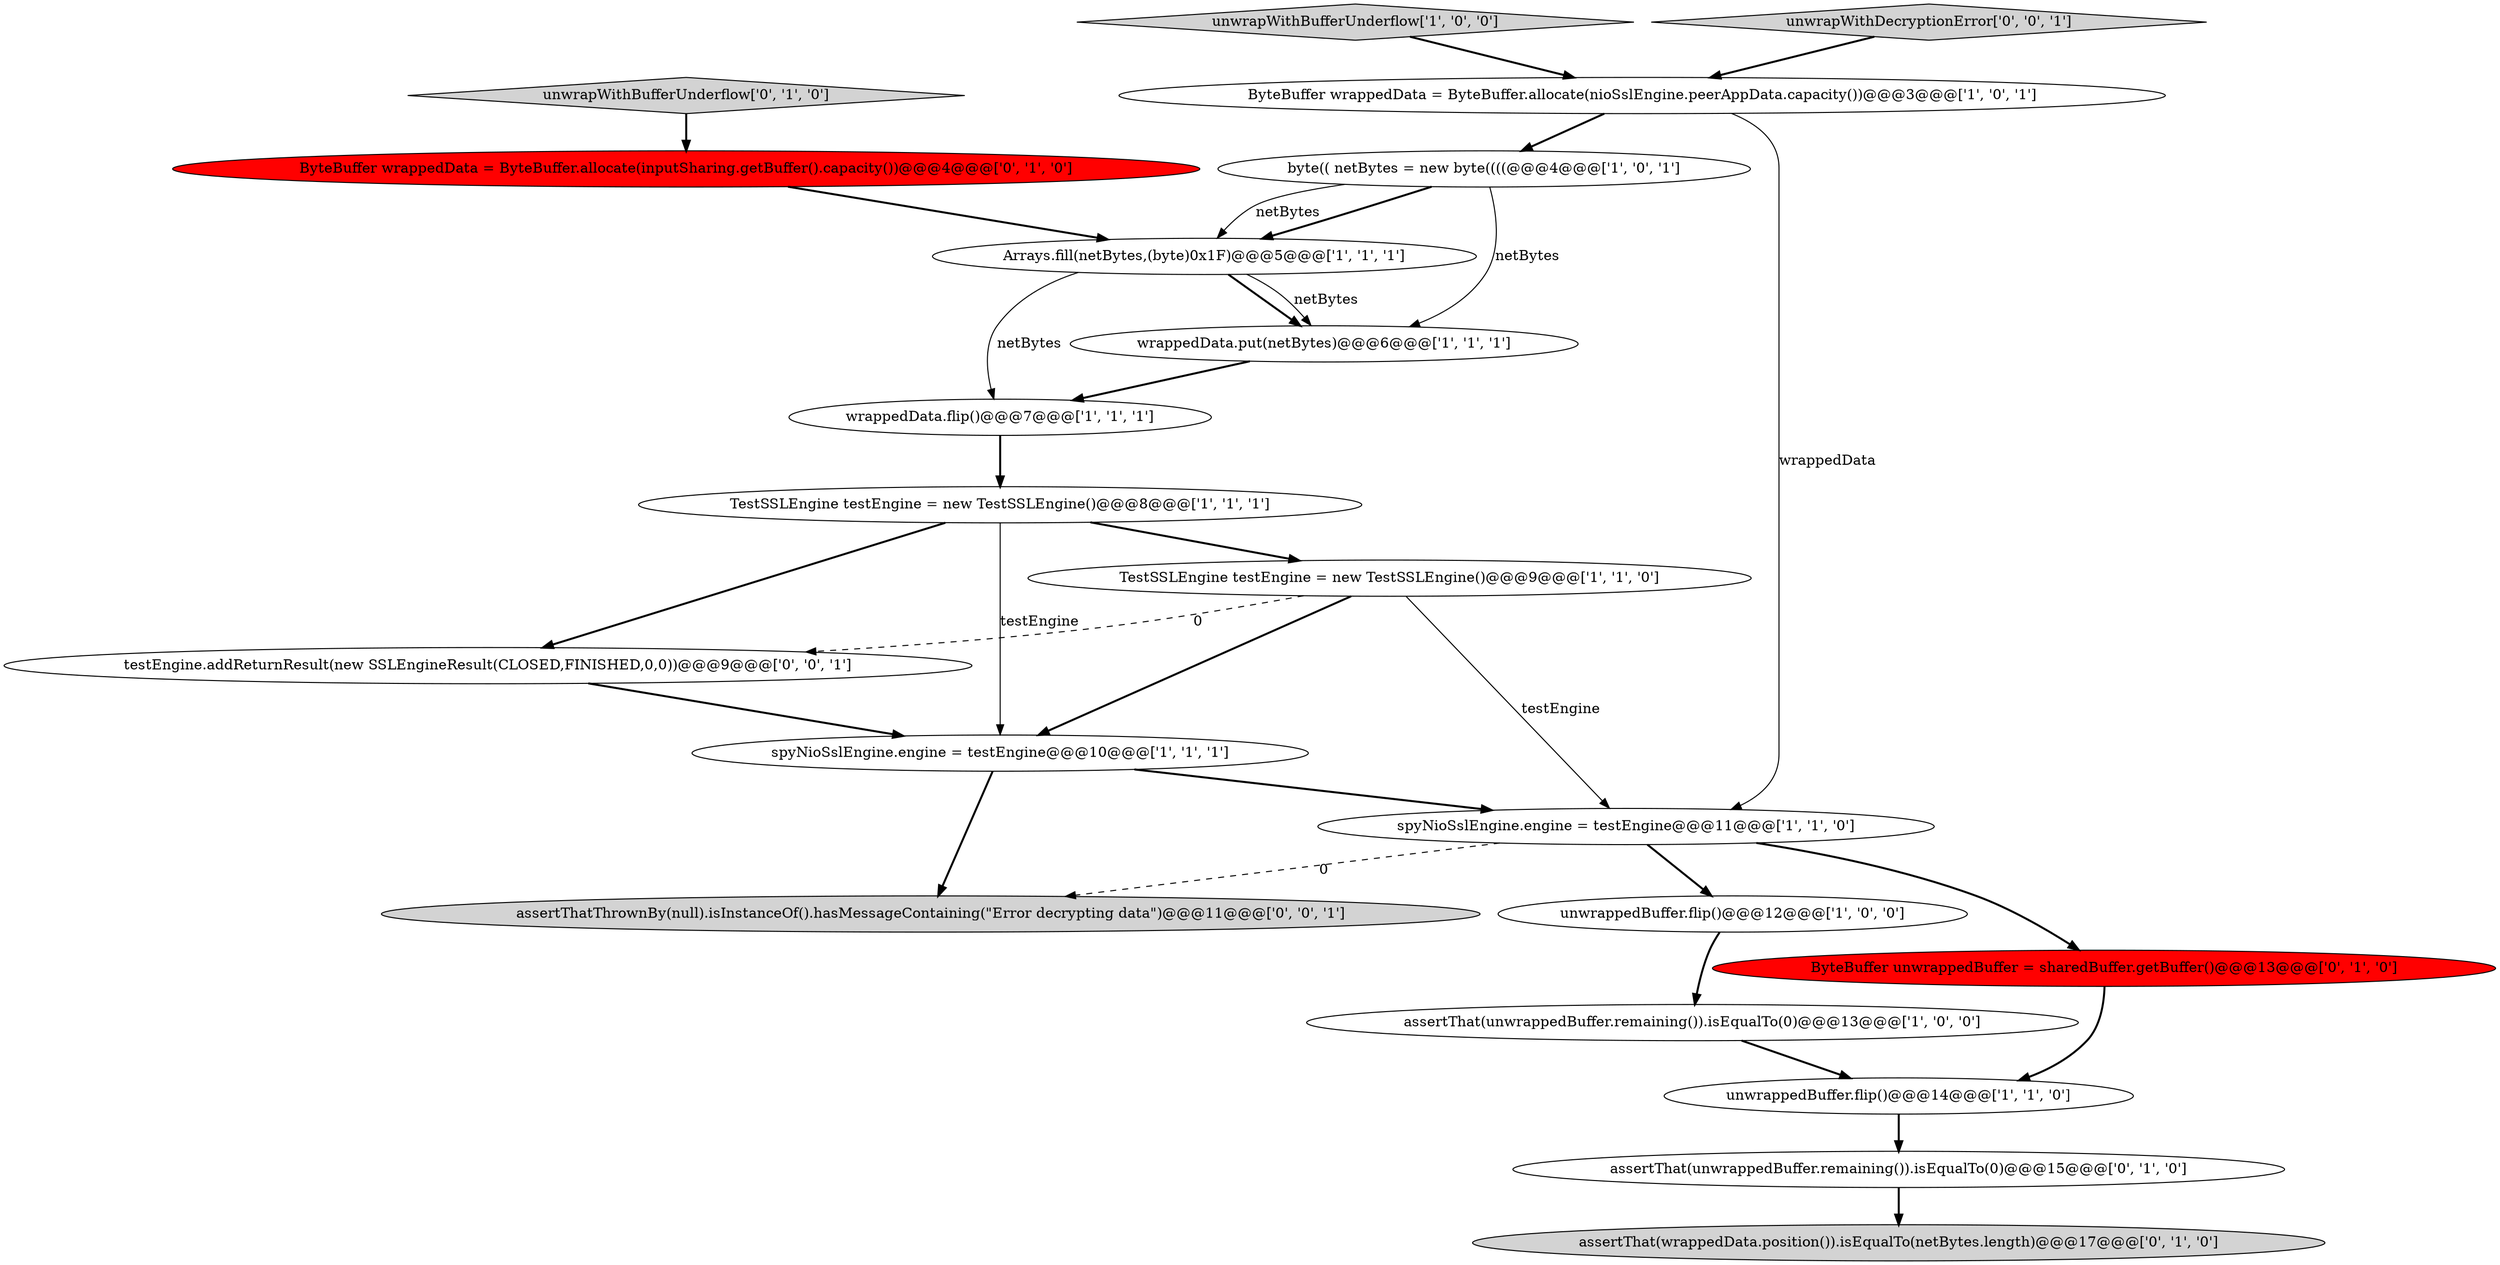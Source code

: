 digraph {
7 [style = filled, label = "byte(( netBytes = new byte((((@@@4@@@['1', '0', '1']", fillcolor = white, shape = ellipse image = "AAA0AAABBB1BBB"];
10 [style = filled, label = "spyNioSslEngine.engine = testEngine@@@11@@@['1', '1', '0']", fillcolor = white, shape = ellipse image = "AAA0AAABBB1BBB"];
5 [style = filled, label = "TestSSLEngine testEngine = new TestSSLEngine()@@@8@@@['1', '1', '1']", fillcolor = white, shape = ellipse image = "AAA0AAABBB1BBB"];
9 [style = filled, label = "unwrappedBuffer.flip()@@@12@@@['1', '0', '0']", fillcolor = white, shape = ellipse image = "AAA0AAABBB1BBB"];
13 [style = filled, label = "assertThat(unwrappedBuffer.remaining()).isEqualTo(0)@@@15@@@['0', '1', '0']", fillcolor = white, shape = ellipse image = "AAA0AAABBB2BBB"];
0 [style = filled, label = "wrappedData.flip()@@@7@@@['1', '1', '1']", fillcolor = white, shape = ellipse image = "AAA0AAABBB1BBB"];
16 [style = filled, label = "unwrapWithBufferUnderflow['0', '1', '0']", fillcolor = lightgray, shape = diamond image = "AAA0AAABBB2BBB"];
11 [style = filled, label = "Arrays.fill(netBytes,(byte)0x1F)@@@5@@@['1', '1', '1']", fillcolor = white, shape = ellipse image = "AAA0AAABBB1BBB"];
2 [style = filled, label = "spyNioSslEngine.engine = testEngine@@@10@@@['1', '1', '1']", fillcolor = white, shape = ellipse image = "AAA0AAABBB1BBB"];
1 [style = filled, label = "unwrapWithBufferUnderflow['1', '0', '0']", fillcolor = lightgray, shape = diamond image = "AAA0AAABBB1BBB"];
12 [style = filled, label = "TestSSLEngine testEngine = new TestSSLEngine()@@@9@@@['1', '1', '0']", fillcolor = white, shape = ellipse image = "AAA0AAABBB1BBB"];
15 [style = filled, label = "ByteBuffer unwrappedBuffer = sharedBuffer.getBuffer()@@@13@@@['0', '1', '0']", fillcolor = red, shape = ellipse image = "AAA1AAABBB2BBB"];
8 [style = filled, label = "unwrappedBuffer.flip()@@@14@@@['1', '1', '0']", fillcolor = white, shape = ellipse image = "AAA0AAABBB1BBB"];
3 [style = filled, label = "ByteBuffer wrappedData = ByteBuffer.allocate(nioSslEngine.peerAppData.capacity())@@@3@@@['1', '0', '1']", fillcolor = white, shape = ellipse image = "AAA0AAABBB1BBB"];
19 [style = filled, label = "testEngine.addReturnResult(new SSLEngineResult(CLOSED,FINISHED,0,0))@@@9@@@['0', '0', '1']", fillcolor = white, shape = ellipse image = "AAA0AAABBB3BBB"];
6 [style = filled, label = "wrappedData.put(netBytes)@@@6@@@['1', '1', '1']", fillcolor = white, shape = ellipse image = "AAA0AAABBB1BBB"];
17 [style = filled, label = "assertThat(wrappedData.position()).isEqualTo(netBytes.length)@@@17@@@['0', '1', '0']", fillcolor = lightgray, shape = ellipse image = "AAA0AAABBB2BBB"];
18 [style = filled, label = "unwrapWithDecryptionError['0', '0', '1']", fillcolor = lightgray, shape = diamond image = "AAA0AAABBB3BBB"];
20 [style = filled, label = "assertThatThrownBy(null).isInstanceOf().hasMessageContaining(\"Error decrypting data\")@@@11@@@['0', '0', '1']", fillcolor = lightgray, shape = ellipse image = "AAA0AAABBB3BBB"];
4 [style = filled, label = "assertThat(unwrappedBuffer.remaining()).isEqualTo(0)@@@13@@@['1', '0', '0']", fillcolor = white, shape = ellipse image = "AAA0AAABBB1BBB"];
14 [style = filled, label = "ByteBuffer wrappedData = ByteBuffer.allocate(inputSharing.getBuffer().capacity())@@@4@@@['0', '1', '0']", fillcolor = red, shape = ellipse image = "AAA1AAABBB2BBB"];
18->3 [style = bold, label=""];
12->10 [style = solid, label="testEngine"];
2->20 [style = bold, label=""];
7->11 [style = bold, label=""];
10->15 [style = bold, label=""];
3->10 [style = solid, label="wrappedData"];
9->4 [style = bold, label=""];
11->6 [style = bold, label=""];
1->3 [style = bold, label=""];
6->0 [style = bold, label=""];
19->2 [style = bold, label=""];
2->10 [style = bold, label=""];
7->6 [style = solid, label="netBytes"];
5->19 [style = bold, label=""];
13->17 [style = bold, label=""];
12->2 [style = bold, label=""];
12->19 [style = dashed, label="0"];
3->7 [style = bold, label=""];
5->12 [style = bold, label=""];
4->8 [style = bold, label=""];
16->14 [style = bold, label=""];
10->20 [style = dashed, label="0"];
11->6 [style = solid, label="netBytes"];
10->9 [style = bold, label=""];
11->0 [style = solid, label="netBytes"];
14->11 [style = bold, label=""];
5->2 [style = solid, label="testEngine"];
15->8 [style = bold, label=""];
8->13 [style = bold, label=""];
0->5 [style = bold, label=""];
7->11 [style = solid, label="netBytes"];
}

